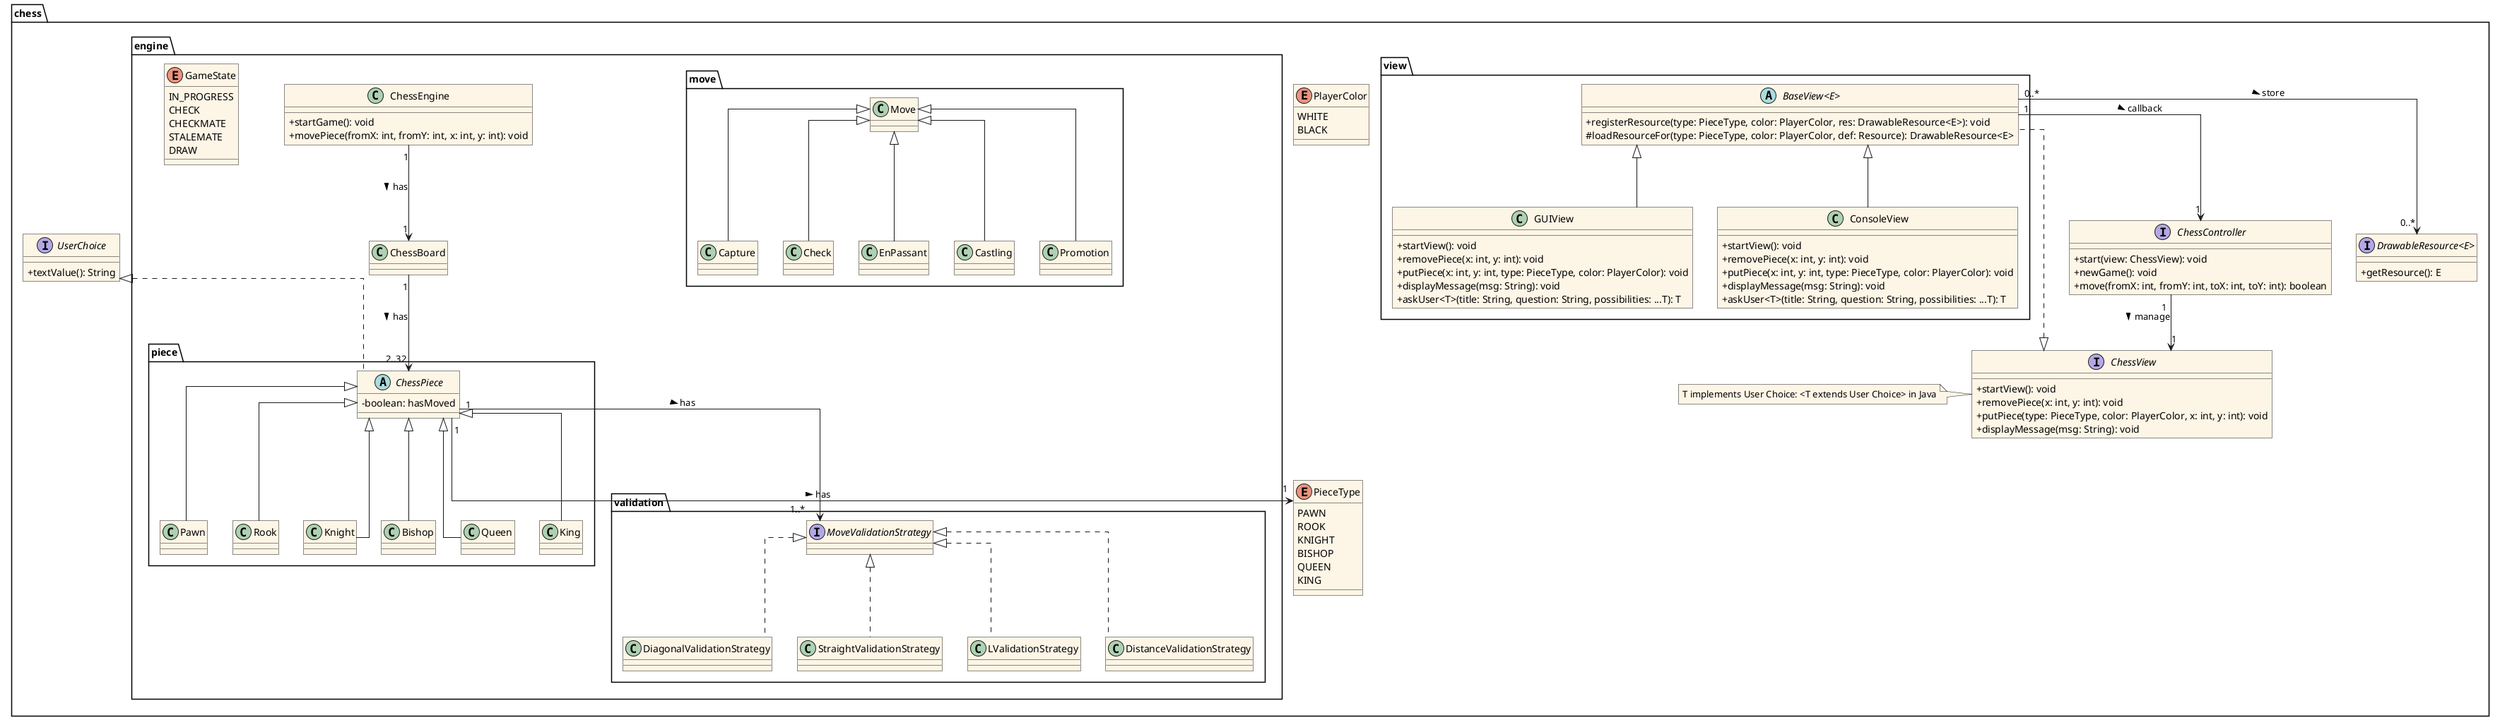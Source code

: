 @startuml
skinparam linetype ortho
skinparam roundCorner 0
skinparam classAttributeIconSize 0
skinparam ClassBackgroundColor #OldLace
skinparam NoteBackgroundColor #OldLace
skinparam Shadowing false
top to bottom direction

package chess {
    enum PieceType {
        PAWN
        ROOK
        KNIGHT
        BISHOP
        QUEEN
        KING
    }

    enum PlayerColor {
        WHITE
        BLACK
    }

    interface ChessController {
        + start(view: ChessView): void
        + newGame(): void
        + move(fromX: int, fromY: int, toX: int, toY: int): boolean
    }

    interface UserChoice {
        + textValue(): String
    }

    interface "DrawableResource<E>" {
        + getResource(): E
    }

    interface ChessView {
        + startView(): void
        + removePiece(x: int, y: int): void
        + putPiece(type: PieceType, color: PlayerColor, x: int, y: int): void
        + displayMessage(msg: String): void
    }

    note left of ChessView
        T implements User Choice: <T extends User Choice> in Java
    end note

    package view {
        abstract class "BaseView<E>" implements chess.ChessView {
            + registerResource(type: PieceType, color: PlayerColor, res: DrawableResource<E>): void
            # loadResourceFor(type: PieceType, color: PlayerColor, def: Resource): DrawableResource<E>
        }

        class GUIView extends "BaseView<E>" {
            + startView(): void
            + removePiece(x: int, y: int): void
            + putPiece(x: int, y: int, type: PieceType, color: PlayerColor): void
            + displayMessage(msg: String): void
            + askUser<T>(title: String, question: String, possibilities: ...T): T
        }

        class ConsoleView extends "BaseView<E>" {
            + startView(): void
            + removePiece(x: int, y: int): void
            + putPiece(x: int, y: int, type: PieceType, color: PlayerColor): void
            + displayMessage(msg: String): void
            + askUser<T>(title: String, question: String, possibilities: ...T): T
        }
    }

    package engine {
        class ChessEngine {
            + startGame(): void
            + movePiece(fromX: int, fromY: int, x: int, y: int): void
        }

        enum GameState {
            IN_PROGRESS
            CHECK
            CHECKMATE
            STALEMATE
            DRAW
        }

        class ChessBoard {}

        package piece {
            abstract class ChessPiece implements chess.UserChoice {
                - boolean: hasMoved
            }
            class Pawn extends ChessPiece {}
            class Rook extends ChessPiece {}
            class Knight extends ChessPiece {}
            class Bishop extends ChessPiece {}
            class Queen extends ChessPiece {}
            class King extends ChessPiece {}

        }

        package validation {
            interface MoveValidationStrategy {}
            class DiagonalValidationStrategy implements MoveValidationStrategy {}
            class StraightValidationStrategy implements MoveValidationStrategy {}
            class LValidationStrategy implements MoveValidationStrategy {}
            class DistanceValidationStrategy implements MoveValidationStrategy {}
        }

        package move {
            class Move {} 

            class Capture extends Move {}
            class Check extends Move {}
            class EnPassant extends Move {}
            class Castling extends Move {}
            class Promotion extends Move {}
        }
    }
}

ChessController "1" --> "1" ChessView : manage >
"BaseView<E>" "1" --> "1" ChessController : callback >
"BaseView<E>" "0..*" --> "0..*" "DrawableResource<E>" : store >

ChessEngine "1" --> "1" ChessBoard : has >
ChessPiece "1" --> "1..*" MoveValidationStrategy : has >
ChessPiece "1" --> "1" PieceType : has >
ChessBoard "1" --> "2..32" ChessPiece : has >

@enduml

